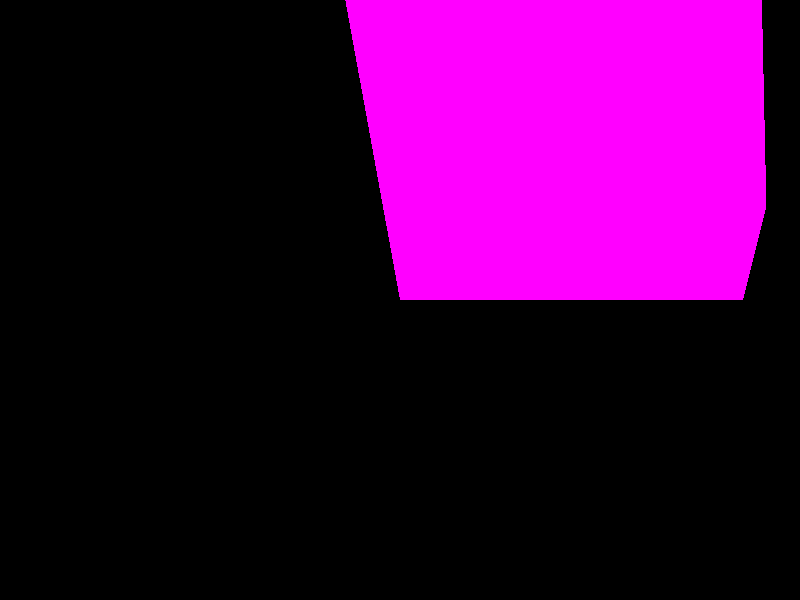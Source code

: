 global_settings {
  assumed_gamma 2.2
}
camera {
   location  <0, 0, -3.5>
   direction <0, 0, 1.2071>
   look_at   <0, 0, 0>
}
box { <0.0, 0.0, 0.0>, <1.5,1.5,1.5>
    finish {
       ambient 0.6
       diffuse 0.8
       phong 1
    }
    pigment { color red 1 green 0 blue 1 }
    rotate <-20, 30, 0>
}
light_source { <4,4,-4> color red 1 green 1 blue 1 }